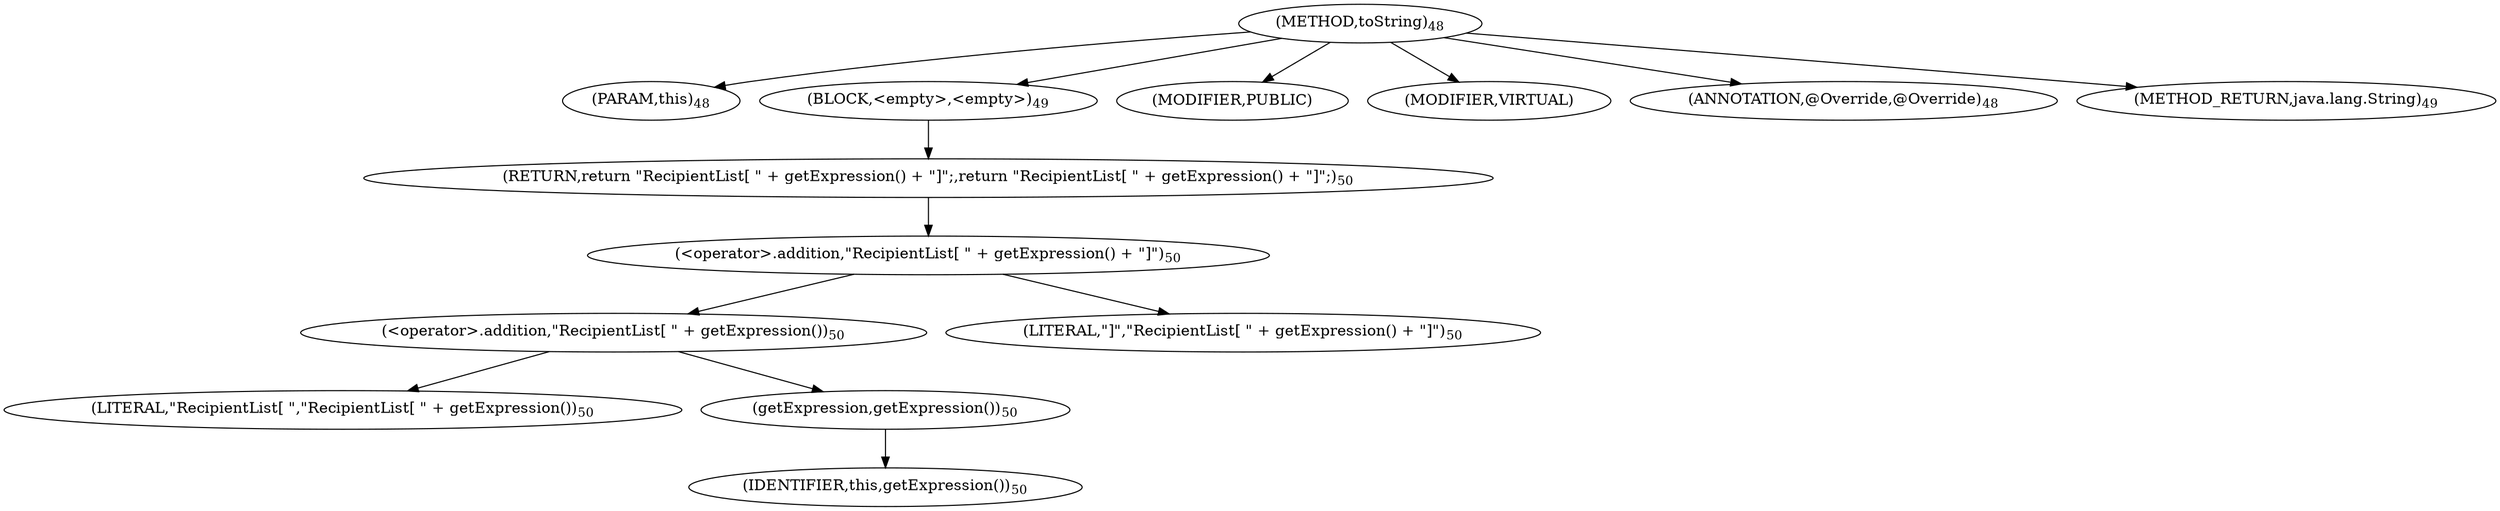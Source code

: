 digraph "toString" {  
"38" [label = <(METHOD,toString)<SUB>48</SUB>> ]
"8" [label = <(PARAM,this)<SUB>48</SUB>> ]
"39" [label = <(BLOCK,&lt;empty&gt;,&lt;empty&gt;)<SUB>49</SUB>> ]
"40" [label = <(RETURN,return &quot;RecipientList[ &quot; + getExpression() + &quot;]&quot;;,return &quot;RecipientList[ &quot; + getExpression() + &quot;]&quot;;)<SUB>50</SUB>> ]
"41" [label = <(&lt;operator&gt;.addition,&quot;RecipientList[ &quot; + getExpression() + &quot;]&quot;)<SUB>50</SUB>> ]
"42" [label = <(&lt;operator&gt;.addition,&quot;RecipientList[ &quot; + getExpression())<SUB>50</SUB>> ]
"43" [label = <(LITERAL,&quot;RecipientList[ &quot;,&quot;RecipientList[ &quot; + getExpression())<SUB>50</SUB>> ]
"44" [label = <(getExpression,getExpression())<SUB>50</SUB>> ]
"7" [label = <(IDENTIFIER,this,getExpression())<SUB>50</SUB>> ]
"45" [label = <(LITERAL,&quot;]&quot;,&quot;RecipientList[ &quot; + getExpression() + &quot;]&quot;)<SUB>50</SUB>> ]
"46" [label = <(MODIFIER,PUBLIC)> ]
"47" [label = <(MODIFIER,VIRTUAL)> ]
"48" [label = <(ANNOTATION,@Override,@Override)<SUB>48</SUB>> ]
"49" [label = <(METHOD_RETURN,java.lang.String)<SUB>49</SUB>> ]
  "38" -> "8" 
  "38" -> "39" 
  "38" -> "46" 
  "38" -> "47" 
  "38" -> "48" 
  "38" -> "49" 
  "39" -> "40" 
  "40" -> "41" 
  "41" -> "42" 
  "41" -> "45" 
  "42" -> "43" 
  "42" -> "44" 
  "44" -> "7" 
}
